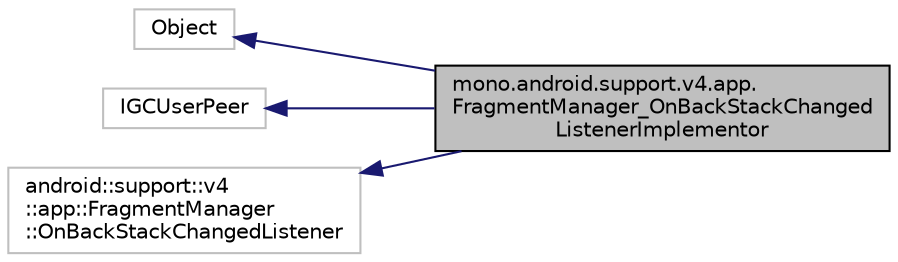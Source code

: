 digraph "mono.android.support.v4.app.FragmentManager_OnBackStackChangedListenerImplementor"
{
  edge [fontname="Helvetica",fontsize="10",labelfontname="Helvetica",labelfontsize="10"];
  node [fontname="Helvetica",fontsize="10",shape=record];
  rankdir="LR";
  Node0 [label="mono.android.support.v4.app.\lFragmentManager_OnBackStackChanged\lListenerImplementor",height=0.2,width=0.4,color="black", fillcolor="grey75", style="filled", fontcolor="black"];
  Node1 -> Node0 [dir="back",color="midnightblue",fontsize="10",style="solid"];
  Node1 [label="Object",height=0.2,width=0.4,color="grey75", fillcolor="white", style="filled"];
  Node2 -> Node0 [dir="back",color="midnightblue",fontsize="10",style="solid"];
  Node2 [label="IGCUserPeer",height=0.2,width=0.4,color="grey75", fillcolor="white", style="filled"];
  Node3 -> Node0 [dir="back",color="midnightblue",fontsize="10",style="solid"];
  Node3 [label="android::support::v4\l::app::FragmentManager\l::OnBackStackChangedListener",height=0.2,width=0.4,color="grey75", fillcolor="white", style="filled"];
}
